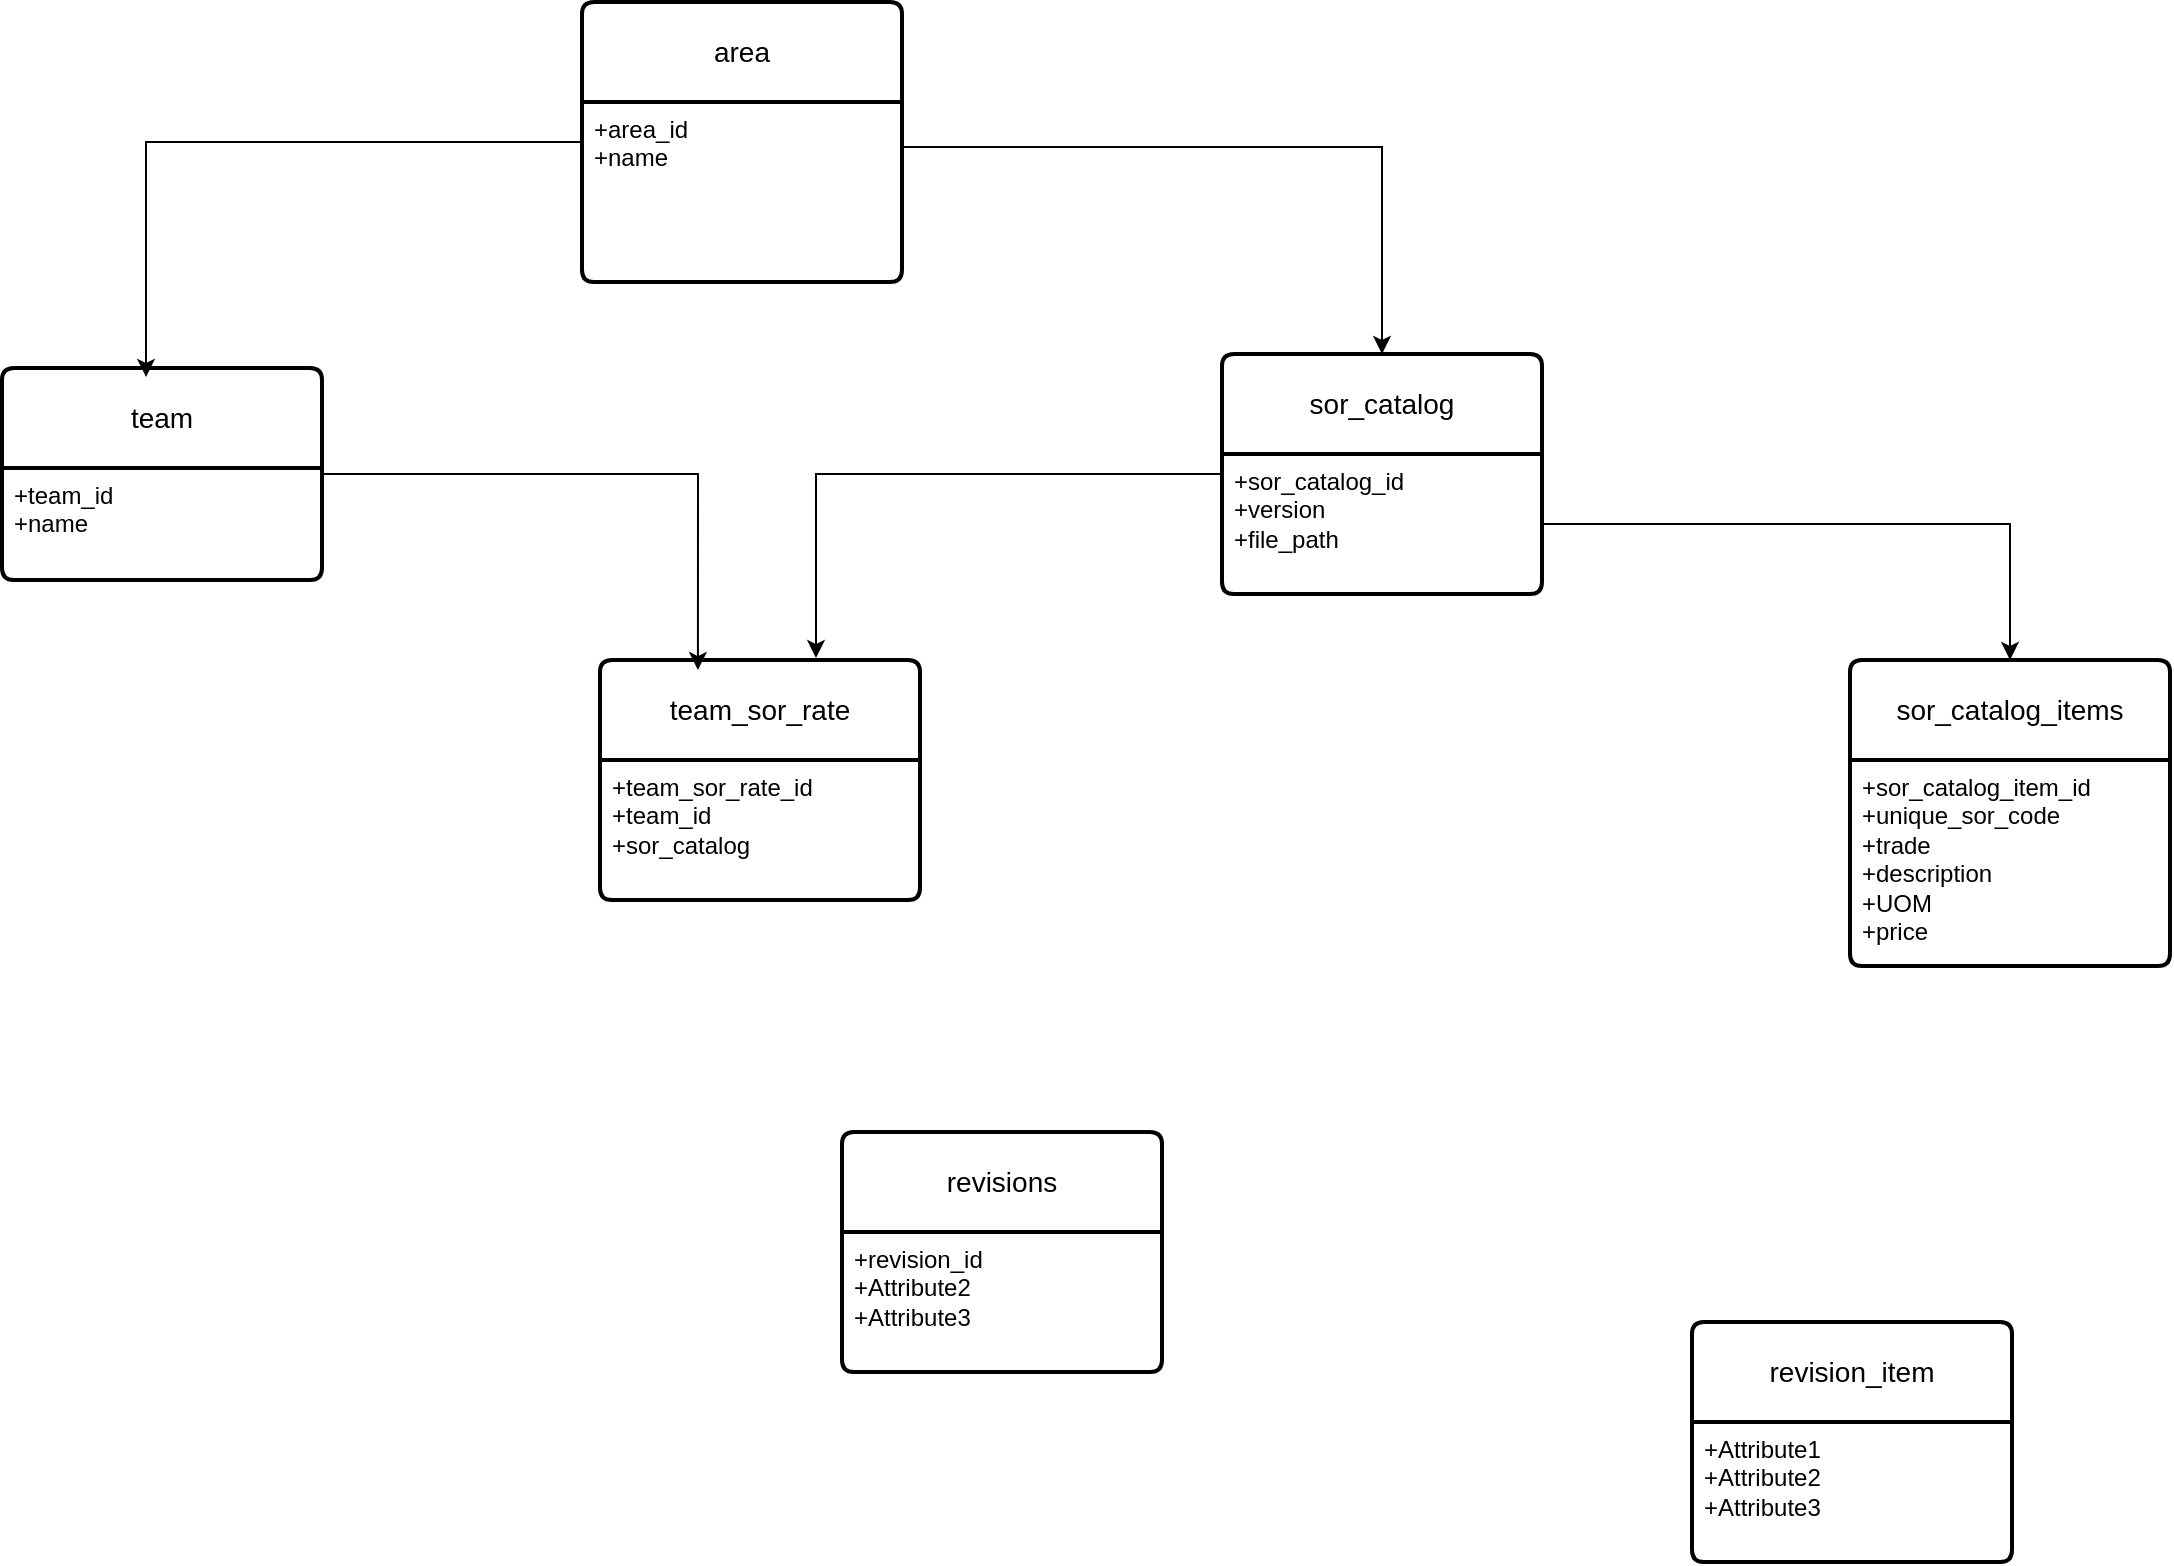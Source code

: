 <mxfile version="26.2.9">
  <diagram name="Page-1" id="hfH3que-jWpdWseVts8M">
    <mxGraphModel dx="3023" dy="1503" grid="0" gridSize="10" guides="1" tooltips="1" connect="1" arrows="1" fold="1" page="0" pageScale="1" pageWidth="850" pageHeight="1100" math="0" shadow="0">
      <root>
        <mxCell id="0" />
        <mxCell id="1" parent="0" />
        <mxCell id="lL2nRSq9TnXVvb3akaPq-64" value="area" style="swimlane;childLayout=stackLayout;horizontal=1;startSize=50;horizontalStack=0;rounded=1;fontSize=14;fontStyle=0;strokeWidth=2;resizeParent=0;resizeLast=1;shadow=0;dashed=0;align=center;arcSize=4;whiteSpace=wrap;html=1;" parent="1" vertex="1">
          <mxGeometry x="-270" y="-106" width="160" height="140" as="geometry" />
        </mxCell>
        <mxCell id="lL2nRSq9TnXVvb3akaPq-65" value="&lt;div&gt;+area_id&lt;/div&gt;&lt;div&gt;+name&lt;/div&gt;" style="align=left;strokeColor=none;fillColor=none;spacingLeft=4;fontSize=12;verticalAlign=top;resizable=0;rotatable=0;part=1;html=1;" parent="lL2nRSq9TnXVvb3akaPq-64" vertex="1">
          <mxGeometry y="50" width="160" height="90" as="geometry" />
        </mxCell>
        <mxCell id="lL2nRSq9TnXVvb3akaPq-66" value="sor_catalog" style="swimlane;childLayout=stackLayout;horizontal=1;startSize=50;horizontalStack=0;rounded=1;fontSize=14;fontStyle=0;strokeWidth=2;resizeParent=0;resizeLast=1;shadow=0;dashed=0;align=center;arcSize=4;whiteSpace=wrap;html=1;" parent="1" vertex="1">
          <mxGeometry x="50" y="70" width="160" height="120" as="geometry" />
        </mxCell>
        <mxCell id="lL2nRSq9TnXVvb3akaPq-67" value="+sor_catalog_id&lt;br&gt;+version&lt;br&gt;+file_path" style="align=left;strokeColor=none;fillColor=none;spacingLeft=4;fontSize=12;verticalAlign=top;resizable=0;rotatable=0;part=1;html=1;" parent="lL2nRSq9TnXVvb3akaPq-66" vertex="1">
          <mxGeometry y="50" width="160" height="70" as="geometry" />
        </mxCell>
        <mxCell id="lL2nRSq9TnXVvb3akaPq-70" style="edgeStyle=orthogonalEdgeStyle;rounded=0;orthogonalLoop=1;jettySize=auto;html=1;exitX=1;exitY=0.25;exitDx=0;exitDy=0;" parent="1" source="lL2nRSq9TnXVvb3akaPq-65" target="lL2nRSq9TnXVvb3akaPq-66" edge="1">
          <mxGeometry relative="1" as="geometry" />
        </mxCell>
        <mxCell id="lL2nRSq9TnXVvb3akaPq-71" value="sor_catalog_items" style="swimlane;childLayout=stackLayout;horizontal=1;startSize=50;horizontalStack=0;rounded=1;fontSize=14;fontStyle=0;strokeWidth=2;resizeParent=0;resizeLast=1;shadow=0;dashed=0;align=center;arcSize=4;whiteSpace=wrap;html=1;" parent="1" vertex="1">
          <mxGeometry x="364" y="223" width="160" height="153" as="geometry" />
        </mxCell>
        <mxCell id="lL2nRSq9TnXVvb3akaPq-72" value="+sor_catalog_item_id&lt;br&gt;+unique_sor_code&lt;br&gt;&lt;div&gt;+trade&lt;/div&gt;&lt;div&gt;+description&lt;/div&gt;&lt;div&gt;+UOM&lt;/div&gt;&lt;div&gt;+price&lt;/div&gt;" style="align=left;strokeColor=none;fillColor=none;spacingLeft=4;fontSize=12;verticalAlign=top;resizable=0;rotatable=0;part=1;html=1;" parent="lL2nRSq9TnXVvb3akaPq-71" vertex="1">
          <mxGeometry y="50" width="160" height="103" as="geometry" />
        </mxCell>
        <mxCell id="lL2nRSq9TnXVvb3akaPq-75" style="edgeStyle=orthogonalEdgeStyle;rounded=0;orthogonalLoop=1;jettySize=auto;html=1;exitX=0.5;exitY=1;exitDx=0;exitDy=0;" parent="lL2nRSq9TnXVvb3akaPq-71" source="lL2nRSq9TnXVvb3akaPq-72" target="lL2nRSq9TnXVvb3akaPq-72" edge="1">
          <mxGeometry relative="1" as="geometry" />
        </mxCell>
        <mxCell id="lL2nRSq9TnXVvb3akaPq-74" style="edgeStyle=orthogonalEdgeStyle;rounded=0;orthogonalLoop=1;jettySize=auto;html=1;entryX=0.5;entryY=0;entryDx=0;entryDy=0;" parent="1" source="lL2nRSq9TnXVvb3akaPq-67" target="lL2nRSq9TnXVvb3akaPq-71" edge="1">
          <mxGeometry relative="1" as="geometry" />
        </mxCell>
        <mxCell id="lL2nRSq9TnXVvb3akaPq-80" value="team" style="swimlane;childLayout=stackLayout;horizontal=1;startSize=50;horizontalStack=0;rounded=1;fontSize=14;fontStyle=0;strokeWidth=2;resizeParent=0;resizeLast=1;shadow=0;dashed=0;align=center;arcSize=4;whiteSpace=wrap;html=1;" parent="1" vertex="1">
          <mxGeometry x="-560" y="77" width="160" height="106" as="geometry" />
        </mxCell>
        <mxCell id="lL2nRSq9TnXVvb3akaPq-81" value="&lt;div&gt;+team_id&lt;/div&gt;&lt;div&gt;+name&lt;/div&gt;&lt;div&gt;&lt;br&gt;&lt;br&gt;&lt;/div&gt;" style="align=left;strokeColor=none;fillColor=none;spacingLeft=4;fontSize=12;verticalAlign=top;resizable=0;rotatable=0;part=1;html=1;" parent="lL2nRSq9TnXVvb3akaPq-80" vertex="1">
          <mxGeometry y="50" width="160" height="56" as="geometry" />
        </mxCell>
        <mxCell id="lL2nRSq9TnXVvb3akaPq-82" style="edgeStyle=orthogonalEdgeStyle;rounded=0;orthogonalLoop=1;jettySize=auto;html=1;entryX=0.45;entryY=0.042;entryDx=0;entryDy=0;entryPerimeter=0;" parent="1" source="lL2nRSq9TnXVvb3akaPq-64" target="lL2nRSq9TnXVvb3akaPq-80" edge="1">
          <mxGeometry relative="1" as="geometry" />
        </mxCell>
        <mxCell id="lL2nRSq9TnXVvb3akaPq-83" value="team_sor_rate" style="swimlane;childLayout=stackLayout;horizontal=1;startSize=50;horizontalStack=0;rounded=1;fontSize=14;fontStyle=0;strokeWidth=2;resizeParent=0;resizeLast=1;shadow=0;dashed=0;align=center;arcSize=4;whiteSpace=wrap;html=1;" parent="1" vertex="1">
          <mxGeometry x="-261" y="223" width="160" height="120" as="geometry" />
        </mxCell>
        <mxCell id="lL2nRSq9TnXVvb3akaPq-84" value="+team_sor_rate_id&lt;br&gt;+team_id&lt;br&gt;+sor_catalog" style="align=left;strokeColor=none;fillColor=none;spacingLeft=4;fontSize=12;verticalAlign=top;resizable=0;rotatable=0;part=1;html=1;" parent="lL2nRSq9TnXVvb3akaPq-83" vertex="1">
          <mxGeometry y="50" width="160" height="70" as="geometry" />
        </mxCell>
        <mxCell id="lL2nRSq9TnXVvb3akaPq-85" style="edgeStyle=orthogonalEdgeStyle;rounded=0;orthogonalLoop=1;jettySize=auto;html=1;entryX=0.675;entryY=-0.008;entryDx=0;entryDy=0;entryPerimeter=0;" parent="1" source="lL2nRSq9TnXVvb3akaPq-66" target="lL2nRSq9TnXVvb3akaPq-83" edge="1">
          <mxGeometry relative="1" as="geometry" />
        </mxCell>
        <mxCell id="lL2nRSq9TnXVvb3akaPq-86" style="edgeStyle=orthogonalEdgeStyle;rounded=0;orthogonalLoop=1;jettySize=auto;html=1;entryX=0.306;entryY=0.042;entryDx=0;entryDy=0;entryPerimeter=0;" parent="1" source="lL2nRSq9TnXVvb3akaPq-80" target="lL2nRSq9TnXVvb3akaPq-83" edge="1">
          <mxGeometry relative="1" as="geometry" />
        </mxCell>
        <mxCell id="lL2nRSq9TnXVvb3akaPq-87" value="&lt;div&gt;revisions&lt;/div&gt;" style="swimlane;childLayout=stackLayout;horizontal=1;startSize=50;horizontalStack=0;rounded=1;fontSize=14;fontStyle=0;strokeWidth=2;resizeParent=0;resizeLast=1;shadow=0;dashed=0;align=center;arcSize=4;whiteSpace=wrap;html=1;" parent="1" vertex="1">
          <mxGeometry x="-140" y="459" width="160" height="120" as="geometry" />
        </mxCell>
        <mxCell id="lL2nRSq9TnXVvb3akaPq-88" value="+revision_id&lt;br&gt;+Attribute2&lt;br&gt;+Attribute3" style="align=left;strokeColor=none;fillColor=none;spacingLeft=4;fontSize=12;verticalAlign=top;resizable=0;rotatable=0;part=1;html=1;" parent="lL2nRSq9TnXVvb3akaPq-87" vertex="1">
          <mxGeometry y="50" width="160" height="70" as="geometry" />
        </mxCell>
        <mxCell id="lL2nRSq9TnXVvb3akaPq-89" value="revision_item" style="swimlane;childLayout=stackLayout;horizontal=1;startSize=50;horizontalStack=0;rounded=1;fontSize=14;fontStyle=0;strokeWidth=2;resizeParent=0;resizeLast=1;shadow=0;dashed=0;align=center;arcSize=4;whiteSpace=wrap;html=1;" parent="1" vertex="1">
          <mxGeometry x="285" y="554" width="160" height="120" as="geometry" />
        </mxCell>
        <mxCell id="lL2nRSq9TnXVvb3akaPq-90" value="+Attribute1&#xa;+Attribute2&#xa;+Attribute3" style="align=left;strokeColor=none;fillColor=none;spacingLeft=4;fontSize=12;verticalAlign=top;resizable=0;rotatable=0;part=1;html=1;" parent="lL2nRSq9TnXVvb3akaPq-89" vertex="1">
          <mxGeometry y="50" width="160" height="70" as="geometry" />
        </mxCell>
      </root>
    </mxGraphModel>
  </diagram>
</mxfile>
